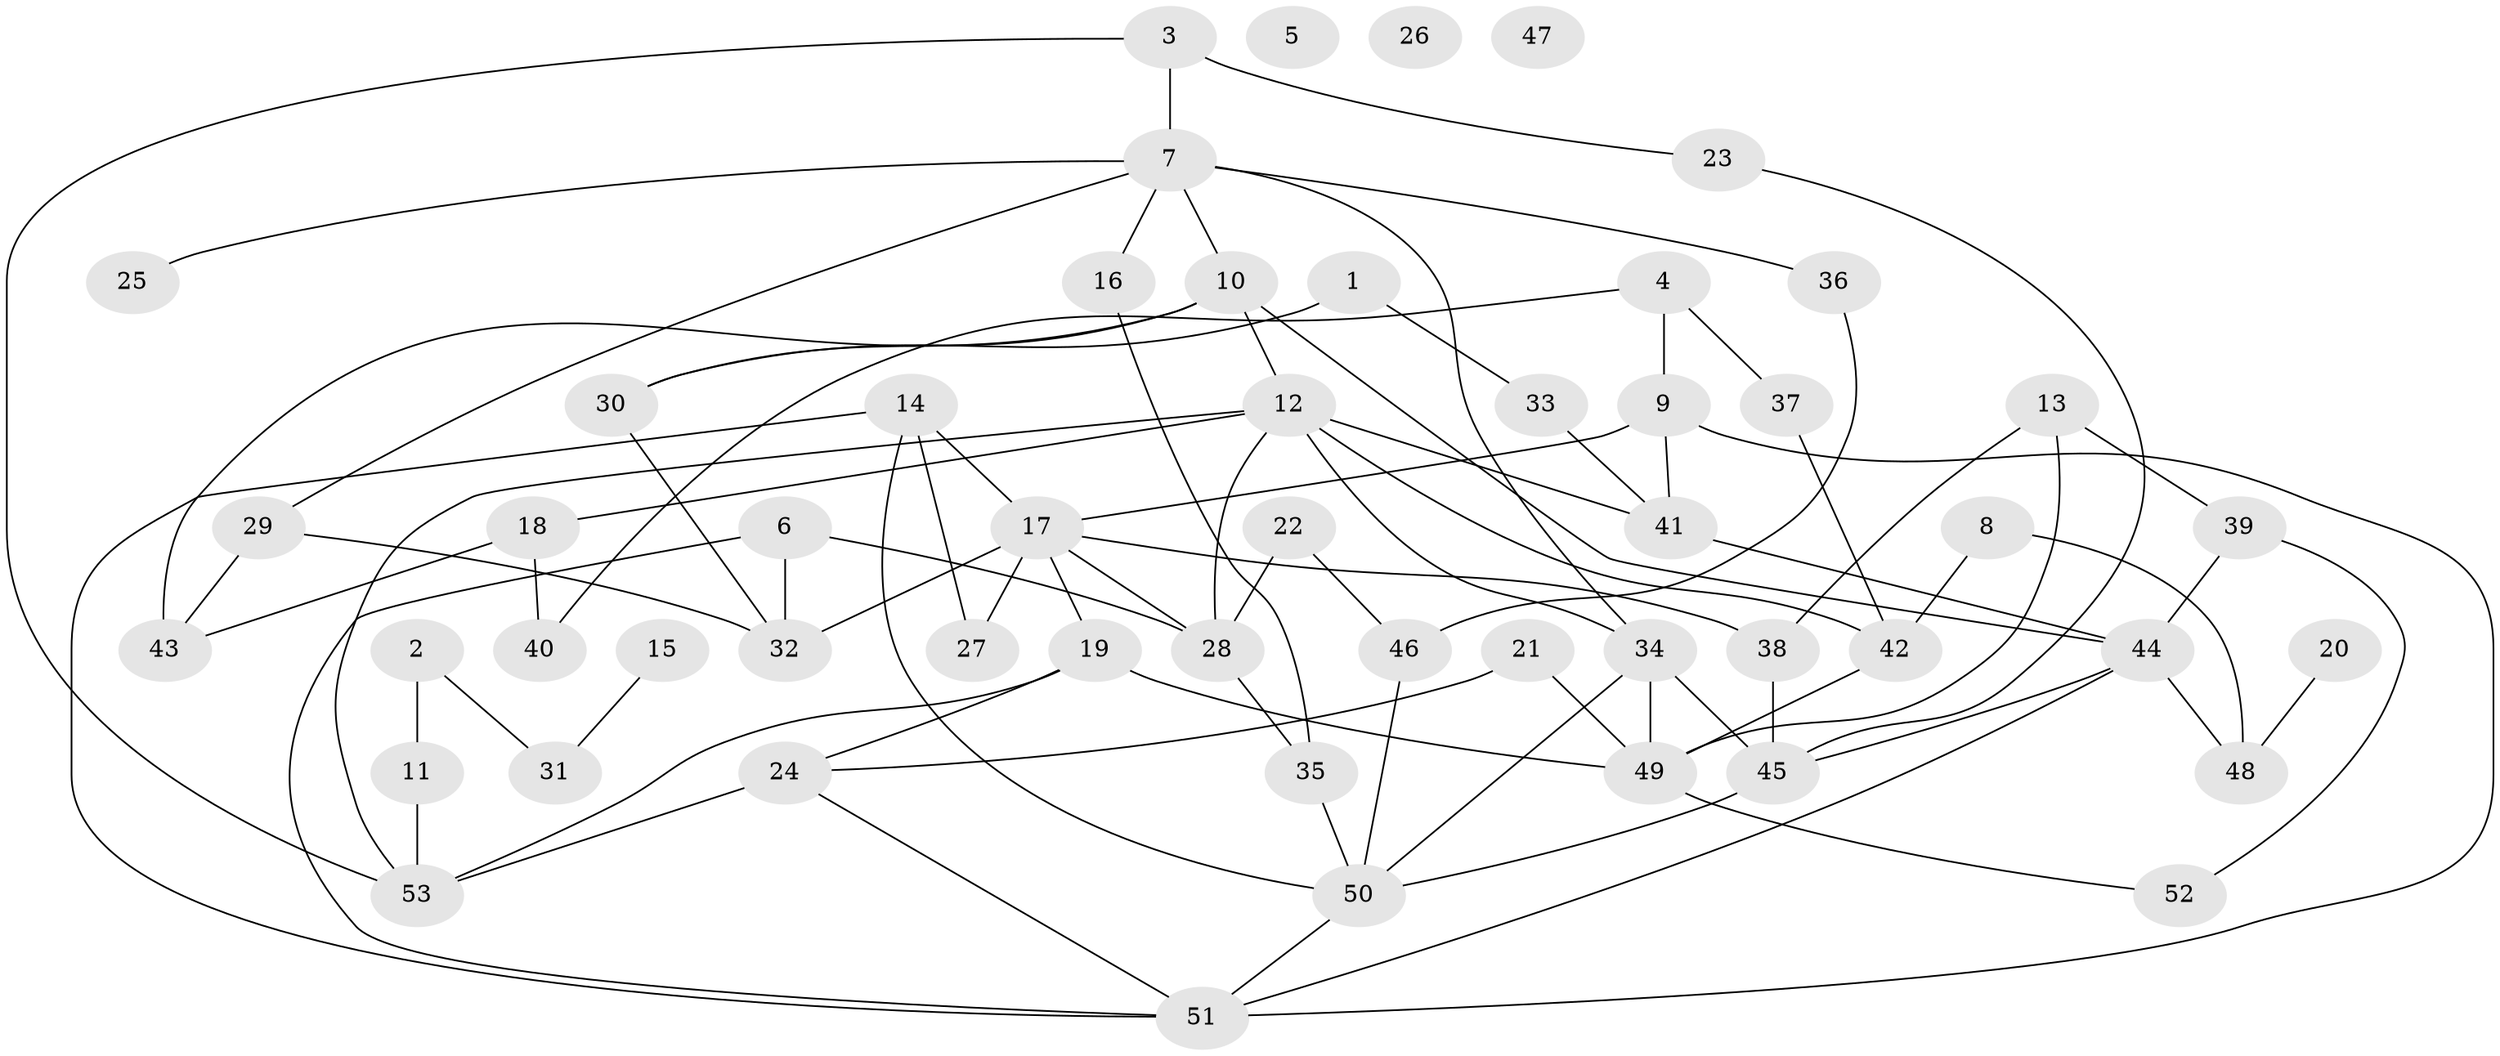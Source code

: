// coarse degree distribution, {3: 0.24242424242424243, 2: 0.15151515151515152, 0: 0.09090909090909091, 7: 0.09090909090909091, 4: 0.06060606060606061, 6: 0.21212121212121213, 9: 0.030303030303030304, 1: 0.09090909090909091, 5: 0.030303030303030304}
// Generated by graph-tools (version 1.1) at 2025/41/03/06/25 10:41:19]
// undirected, 53 vertices, 85 edges
graph export_dot {
graph [start="1"]
  node [color=gray90,style=filled];
  1;
  2;
  3;
  4;
  5;
  6;
  7;
  8;
  9;
  10;
  11;
  12;
  13;
  14;
  15;
  16;
  17;
  18;
  19;
  20;
  21;
  22;
  23;
  24;
  25;
  26;
  27;
  28;
  29;
  30;
  31;
  32;
  33;
  34;
  35;
  36;
  37;
  38;
  39;
  40;
  41;
  42;
  43;
  44;
  45;
  46;
  47;
  48;
  49;
  50;
  51;
  52;
  53;
  1 -- 30;
  1 -- 33;
  2 -- 11;
  2 -- 31;
  3 -- 7;
  3 -- 23;
  3 -- 53;
  4 -- 9;
  4 -- 37;
  4 -- 40;
  6 -- 28;
  6 -- 32;
  6 -- 51;
  7 -- 10;
  7 -- 16;
  7 -- 25;
  7 -- 29;
  7 -- 34;
  7 -- 36;
  8 -- 42;
  8 -- 48;
  9 -- 17;
  9 -- 41;
  9 -- 51;
  10 -- 12;
  10 -- 30;
  10 -- 43;
  10 -- 44;
  11 -- 53;
  12 -- 18;
  12 -- 28;
  12 -- 34;
  12 -- 41;
  12 -- 42;
  12 -- 53;
  13 -- 38;
  13 -- 39;
  13 -- 49;
  14 -- 17;
  14 -- 27;
  14 -- 50;
  14 -- 51;
  15 -- 31;
  16 -- 35;
  17 -- 19;
  17 -- 27;
  17 -- 28;
  17 -- 32;
  17 -- 38;
  18 -- 40;
  18 -- 43;
  19 -- 24;
  19 -- 49;
  19 -- 53;
  20 -- 48;
  21 -- 24;
  21 -- 49;
  22 -- 28;
  22 -- 46;
  23 -- 45;
  24 -- 51;
  24 -- 53;
  28 -- 35;
  29 -- 32;
  29 -- 43;
  30 -- 32;
  33 -- 41;
  34 -- 45;
  34 -- 49;
  34 -- 50;
  35 -- 50;
  36 -- 46;
  37 -- 42;
  38 -- 45;
  39 -- 44;
  39 -- 52;
  41 -- 44;
  42 -- 49;
  44 -- 45;
  44 -- 48;
  44 -- 51;
  45 -- 50;
  46 -- 50;
  49 -- 52;
  50 -- 51;
}
